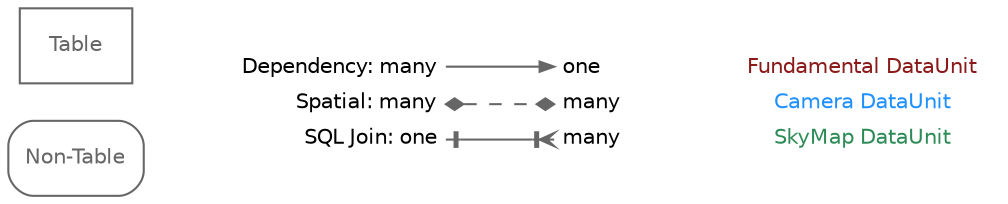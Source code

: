 digraph legend {
    node [shape=plaintext fontname=helvetica fontsize=10]
    edge [dir=both color=grey40 arrowsize=0.7]
    rankdir=LR
    Col1
        [label=<
            <table border="0" cellborder="0" cellpadding="3" cellspacing="0">
                <tr>
                  <td align="right" port="DependencyL">Dependency: many</td>
                </tr>
                <tr>
                  <td align="right" port="SpatialL">Spatial: many</td>
                </tr>
                <tr>
                  <td align="right" port="SQLL">SQL Join: one</td>
                </tr>
            </table>
        >];
    Col2
        [label=<
            <table border="0" cellborder="0" cellpadding="3" cellspacing="0">
                <tr>
                  <td align="left" port="DependencyR">one</td>
                </tr>
                <tr>
                  <td align="left" port="SpatialR">many</td>
                </tr>
                <tr>
                  <td align="left" port="SQLR">many</td>
                </tr>
            </table>
        >];
    Col1:DependencyL:e -> Col2:DependencyR:w [arrowtail=none]
    Col1:SpatialL:e -> Col2:SpatialR:w [arrowtail=diamond arrowhead=diamond style=dashed]
    Col1:SQLL:e -> Col2:SQLR:w [arrowtail=nonetee arrowhead=crowtee]
    Col3
        [label=<
            <table border="0" cellborder="0" cellpadding="3" cellspacing="0">
                <tr>
                  <td><font color="firebrick4">Fundamental DataUnit</font></td>
                </tr>
                <tr>
                  <td><font color="dodgerblue">Camera DataUnit</font></td>
                </tr>
                <tr>
                  <td><font color="seagreen4">SkyMap DataUnit</font></td>
                </tr>
            </table>
        >]
    {
        node [shape=box]
        edge [style=invisible arrowhead=none arrowtail=none]
        "Table" [color=grey40 fontcolor=grey40]
        "Non-Table" [style=rounded color=grey40 fontcolor=grey40]
        "Table" -> Col1
        "Non-Table" -> Col1
        Col2 -> Col3
    }
}
